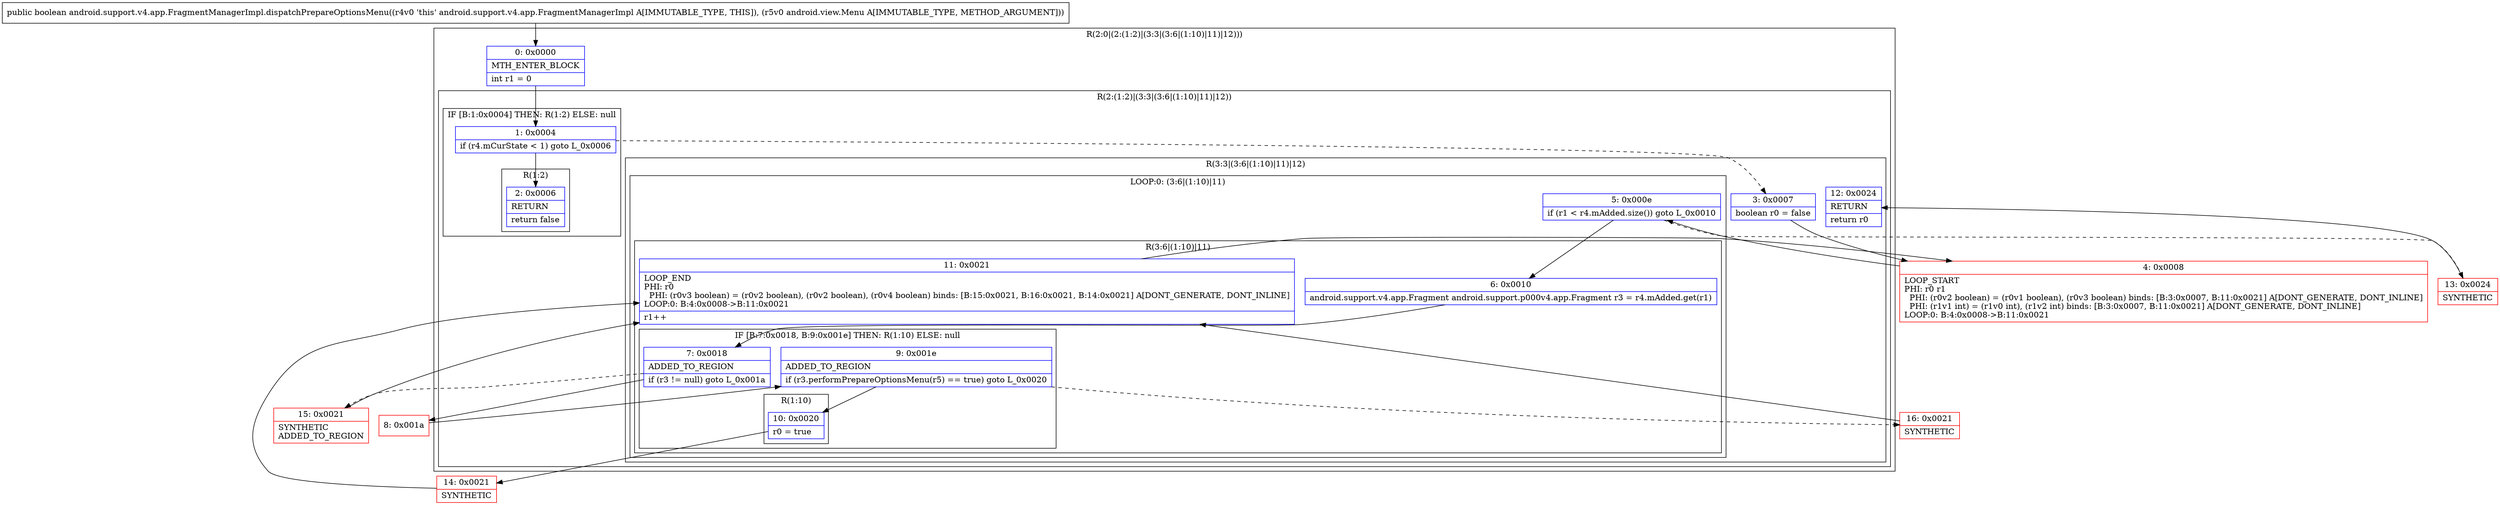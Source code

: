 digraph "CFG forandroid.support.v4.app.FragmentManagerImpl.dispatchPrepareOptionsMenu(Landroid\/view\/Menu;)Z" {
subgraph cluster_Region_672513314 {
label = "R(2:0|(2:(1:2)|(3:3|(3:6|(1:10)|11)|12)))";
node [shape=record,color=blue];
Node_0 [shape=record,label="{0\:\ 0x0000|MTH_ENTER_BLOCK\l|int r1 = 0\l}"];
subgraph cluster_Region_1641653266 {
label = "R(2:(1:2)|(3:3|(3:6|(1:10)|11)|12))";
node [shape=record,color=blue];
subgraph cluster_IfRegion_1156487739 {
label = "IF [B:1:0x0004] THEN: R(1:2) ELSE: null";
node [shape=record,color=blue];
Node_1 [shape=record,label="{1\:\ 0x0004|if (r4.mCurState \< 1) goto L_0x0006\l}"];
subgraph cluster_Region_857032031 {
label = "R(1:2)";
node [shape=record,color=blue];
Node_2 [shape=record,label="{2\:\ 0x0006|RETURN\l|return false\l}"];
}
}
subgraph cluster_Region_1494164996 {
label = "R(3:3|(3:6|(1:10)|11)|12)";
node [shape=record,color=blue];
Node_3 [shape=record,label="{3\:\ 0x0007|boolean r0 = false\l}"];
subgraph cluster_LoopRegion_1880223102 {
label = "LOOP:0: (3:6|(1:10)|11)";
node [shape=record,color=blue];
Node_5 [shape=record,label="{5\:\ 0x000e|if (r1 \< r4.mAdded.size()) goto L_0x0010\l}"];
subgraph cluster_Region_1497134893 {
label = "R(3:6|(1:10)|11)";
node [shape=record,color=blue];
Node_6 [shape=record,label="{6\:\ 0x0010|android.support.v4.app.Fragment android.support.p000v4.app.Fragment r3 = r4.mAdded.get(r1)\l}"];
subgraph cluster_IfRegion_594743383 {
label = "IF [B:7:0x0018, B:9:0x001e] THEN: R(1:10) ELSE: null";
node [shape=record,color=blue];
Node_7 [shape=record,label="{7\:\ 0x0018|ADDED_TO_REGION\l|if (r3 != null) goto L_0x001a\l}"];
Node_9 [shape=record,label="{9\:\ 0x001e|ADDED_TO_REGION\l|if (r3.performPrepareOptionsMenu(r5) == true) goto L_0x0020\l}"];
subgraph cluster_Region_1559653546 {
label = "R(1:10)";
node [shape=record,color=blue];
Node_10 [shape=record,label="{10\:\ 0x0020|r0 = true\l}"];
}
}
Node_11 [shape=record,label="{11\:\ 0x0021|LOOP_END\lPHI: r0 \l  PHI: (r0v3 boolean) = (r0v2 boolean), (r0v2 boolean), (r0v4 boolean) binds: [B:15:0x0021, B:16:0x0021, B:14:0x0021] A[DONT_GENERATE, DONT_INLINE]\lLOOP:0: B:4:0x0008\-\>B:11:0x0021\l|r1++\l}"];
}
}
Node_12 [shape=record,label="{12\:\ 0x0024|RETURN\l|return r0\l}"];
}
}
}
Node_4 [shape=record,color=red,label="{4\:\ 0x0008|LOOP_START\lPHI: r0 r1 \l  PHI: (r0v2 boolean) = (r0v1 boolean), (r0v3 boolean) binds: [B:3:0x0007, B:11:0x0021] A[DONT_GENERATE, DONT_INLINE]\l  PHI: (r1v1 int) = (r1v0 int), (r1v2 int) binds: [B:3:0x0007, B:11:0x0021] A[DONT_GENERATE, DONT_INLINE]\lLOOP:0: B:4:0x0008\-\>B:11:0x0021\l}"];
Node_8 [shape=record,color=red,label="{8\:\ 0x001a}"];
Node_13 [shape=record,color=red,label="{13\:\ 0x0024|SYNTHETIC\l}"];
Node_14 [shape=record,color=red,label="{14\:\ 0x0021|SYNTHETIC\l}"];
Node_15 [shape=record,color=red,label="{15\:\ 0x0021|SYNTHETIC\lADDED_TO_REGION\l}"];
Node_16 [shape=record,color=red,label="{16\:\ 0x0021|SYNTHETIC\l}"];
MethodNode[shape=record,label="{public boolean android.support.v4.app.FragmentManagerImpl.dispatchPrepareOptionsMenu((r4v0 'this' android.support.v4.app.FragmentManagerImpl A[IMMUTABLE_TYPE, THIS]), (r5v0 android.view.Menu A[IMMUTABLE_TYPE, METHOD_ARGUMENT])) }"];
MethodNode -> Node_0;
Node_0 -> Node_1;
Node_1 -> Node_2;
Node_1 -> Node_3[style=dashed];
Node_3 -> Node_4;
Node_5 -> Node_6;
Node_5 -> Node_13[style=dashed];
Node_6 -> Node_7;
Node_7 -> Node_8;
Node_7 -> Node_15[style=dashed];
Node_9 -> Node_10;
Node_9 -> Node_16[style=dashed];
Node_10 -> Node_14;
Node_11 -> Node_4;
Node_4 -> Node_5;
Node_8 -> Node_9;
Node_13 -> Node_12;
Node_14 -> Node_11;
Node_15 -> Node_11;
Node_16 -> Node_11;
}

